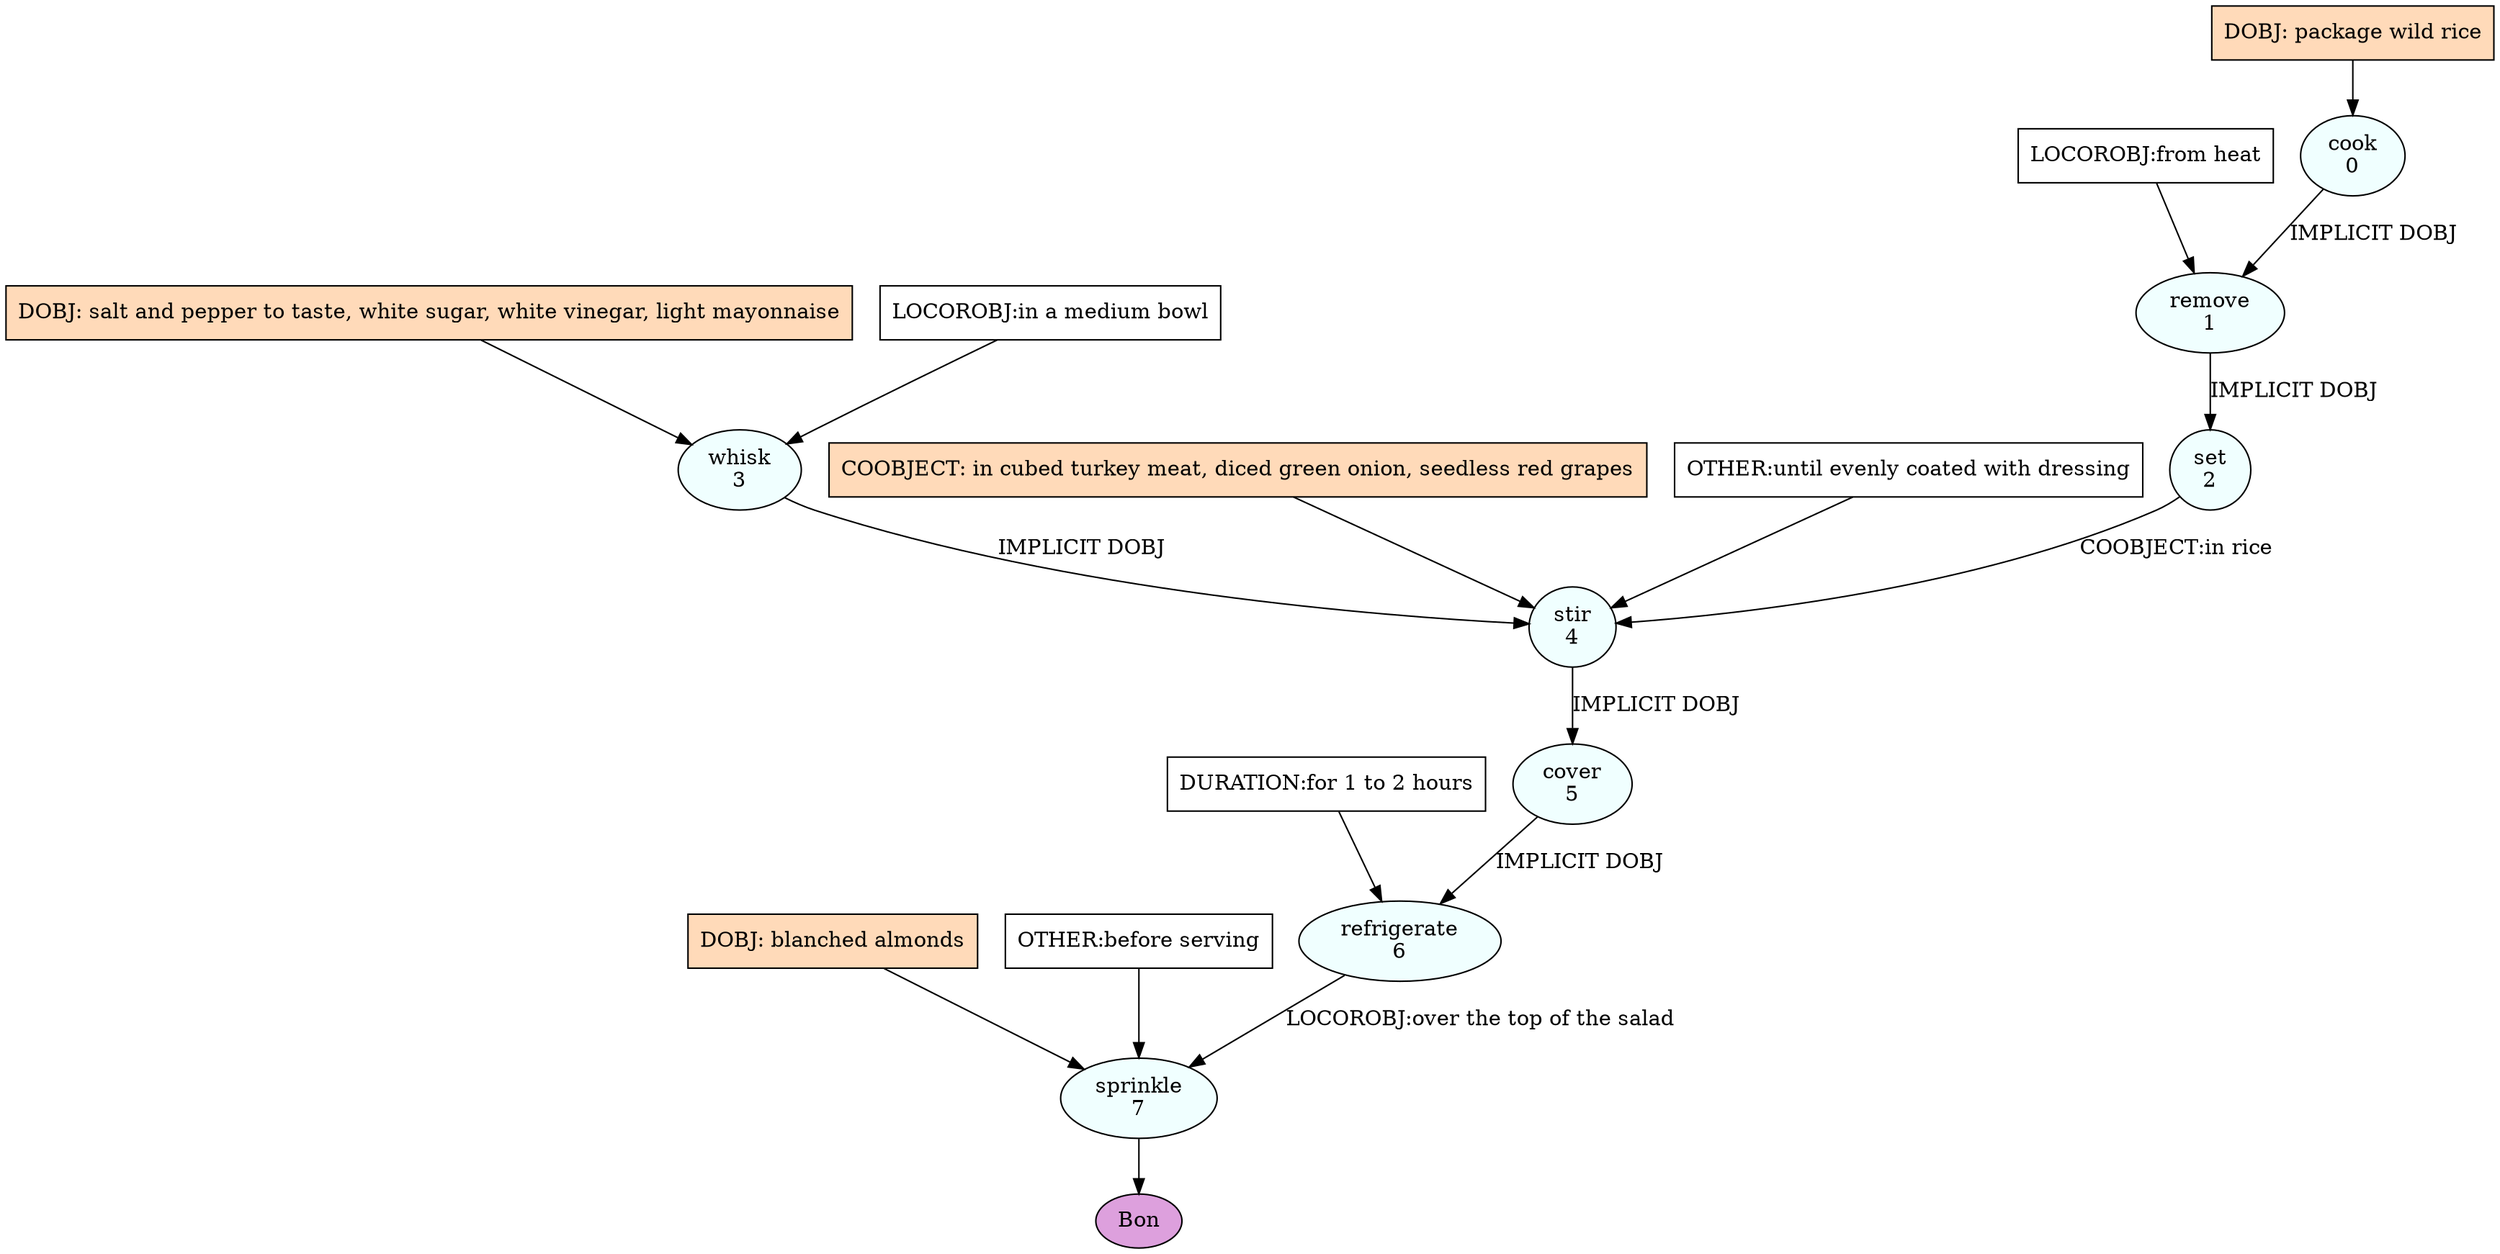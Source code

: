 digraph recipe {
E0[label="cook
0", shape=oval, style=filled, fillcolor=azure]
E1[label="remove
1", shape=oval, style=filled, fillcolor=azure]
E2[label="set
2", shape=oval, style=filled, fillcolor=azure]
E3[label="whisk
3", shape=oval, style=filled, fillcolor=azure]
E4[label="stir
4", shape=oval, style=filled, fillcolor=azure]
E5[label="cover
5", shape=oval, style=filled, fillcolor=azure]
E6[label="refrigerate
6", shape=oval, style=filled, fillcolor=azure]
E7[label="sprinkle
7", shape=oval, style=filled, fillcolor=azure]
D3[label="DOBJ: salt and pepper to taste, white sugar, white vinegar, light mayonnaise", shape=box, style=filled, fillcolor=peachpuff]
D3 -> E3
P3_0[label="LOCOROBJ:in a medium bowl", shape=box, style=filled, fillcolor=white]
P3_0 -> E3
D0[label="DOBJ: package wild rice", shape=box, style=filled, fillcolor=peachpuff]
D0 -> E0
E0 -> E1 [label="IMPLICIT DOBJ"]
P1_0_0[label="LOCOROBJ:from heat", shape=box, style=filled, fillcolor=white]
P1_0_0 -> E1
E1 -> E2 [label="IMPLICIT DOBJ"]
E3 -> E4 [label="IMPLICIT DOBJ"]
P4_0_ing[label="COOBJECT: in cubed turkey meat, diced green onion, seedless red grapes", shape=box, style=filled, fillcolor=peachpuff]
P4_0_ing -> E4
E2 -> E4 [label="COOBJECT:in rice "]
P4_1_0[label="OTHER:until evenly coated with dressing", shape=box, style=filled, fillcolor=white]
P4_1_0 -> E4
E4 -> E5 [label="IMPLICIT DOBJ"]
E5 -> E6 [label="IMPLICIT DOBJ"]
P6_0_0[label="DURATION:for 1 to 2 hours", shape=box, style=filled, fillcolor=white]
P6_0_0 -> E6
D7_ing[label="DOBJ: blanched almonds", shape=box, style=filled, fillcolor=peachpuff]
D7_ing -> E7
P7_0_0[label="OTHER:before serving", shape=box, style=filled, fillcolor=white]
P7_0_0 -> E7
E6 -> E7 [label="LOCOROBJ:over the top of the salad"]
EOR[label="Bon", shape=oval, style=filled, fillcolor=plum]
E7 -> EOR
}

